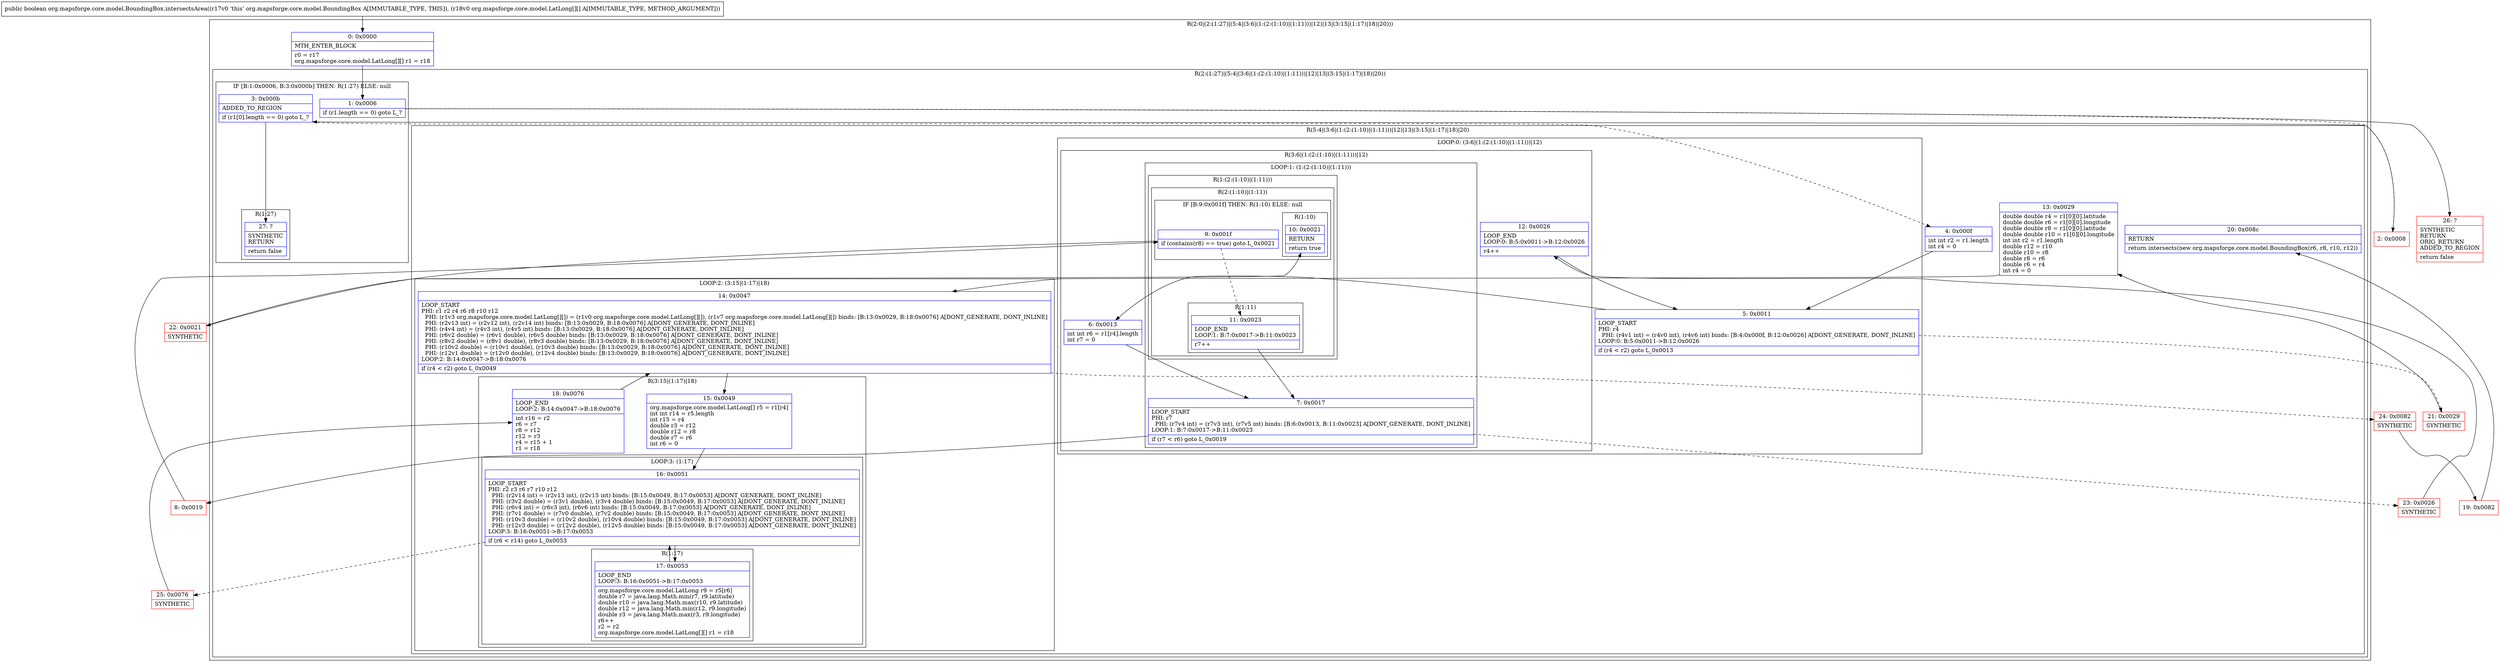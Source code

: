 digraph "CFG fororg.mapsforge.core.model.BoundingBox.intersectsArea([[Lorg\/mapsforge\/core\/model\/LatLong;)Z" {
subgraph cluster_Region_1448675733 {
label = "R(2:0|(2:(1:27)|(5:4|(3:6|(1:(2:(1:10)|(1:11)))|12)|13|(3:15|(1:17)|18)|20)))";
node [shape=record,color=blue];
Node_0 [shape=record,label="{0\:\ 0x0000|MTH_ENTER_BLOCK\l|r0 = r17\lorg.mapsforge.core.model.LatLong[][] r1 = r18\l}"];
subgraph cluster_Region_842501321 {
label = "R(2:(1:27)|(5:4|(3:6|(1:(2:(1:10)|(1:11)))|12)|13|(3:15|(1:17)|18)|20))";
node [shape=record,color=blue];
subgraph cluster_IfRegion_855939172 {
label = "IF [B:1:0x0006, B:3:0x000b] THEN: R(1:27) ELSE: null";
node [shape=record,color=blue];
Node_1 [shape=record,label="{1\:\ 0x0006|if (r1.length == 0) goto L_?\l}"];
Node_3 [shape=record,label="{3\:\ 0x000b|ADDED_TO_REGION\l|if (r1[0].length == 0) goto L_?\l}"];
subgraph cluster_Region_509871553 {
label = "R(1:27)";
node [shape=record,color=blue];
Node_27 [shape=record,label="{27\:\ ?|SYNTHETIC\lRETURN\l|return false\l}"];
}
}
subgraph cluster_Region_514960605 {
label = "R(5:4|(3:6|(1:(2:(1:10)|(1:11)))|12)|13|(3:15|(1:17)|18)|20)";
node [shape=record,color=blue];
Node_4 [shape=record,label="{4\:\ 0x000f|int int r2 = r1.length\lint r4 = 0\l}"];
subgraph cluster_LoopRegion_1742163107 {
label = "LOOP:0: (3:6|(1:(2:(1:10)|(1:11)))|12)";
node [shape=record,color=blue];
Node_5 [shape=record,label="{5\:\ 0x0011|LOOP_START\lPHI: r4 \l  PHI: (r4v1 int) = (r4v0 int), (r4v6 int) binds: [B:4:0x000f, B:12:0x0026] A[DONT_GENERATE, DONT_INLINE]\lLOOP:0: B:5:0x0011\-\>B:12:0x0026\l|if (r4 \< r2) goto L_0x0013\l}"];
subgraph cluster_Region_3803967 {
label = "R(3:6|(1:(2:(1:10)|(1:11)))|12)";
node [shape=record,color=blue];
Node_6 [shape=record,label="{6\:\ 0x0013|int int r6 = r1[r4].length\lint r7 = 0\l}"];
subgraph cluster_LoopRegion_1897132847 {
label = "LOOP:1: (1:(2:(1:10)|(1:11)))";
node [shape=record,color=blue];
Node_7 [shape=record,label="{7\:\ 0x0017|LOOP_START\lPHI: r7 \l  PHI: (r7v4 int) = (r7v3 int), (r7v5 int) binds: [B:6:0x0013, B:11:0x0023] A[DONT_GENERATE, DONT_INLINE]\lLOOP:1: B:7:0x0017\-\>B:11:0x0023\l|if (r7 \< r6) goto L_0x0019\l}"];
subgraph cluster_Region_2144102400 {
label = "R(1:(2:(1:10)|(1:11)))";
node [shape=record,color=blue];
subgraph cluster_Region_1102590005 {
label = "R(2:(1:10)|(1:11))";
node [shape=record,color=blue];
subgraph cluster_IfRegion_483905269 {
label = "IF [B:9:0x001f] THEN: R(1:10) ELSE: null";
node [shape=record,color=blue];
Node_9 [shape=record,label="{9\:\ 0x001f|if (contains(r8) == true) goto L_0x0021\l}"];
subgraph cluster_Region_1924385995 {
label = "R(1:10)";
node [shape=record,color=blue];
Node_10 [shape=record,label="{10\:\ 0x0021|RETURN\l|return true\l}"];
}
}
subgraph cluster_Region_1110958198 {
label = "R(1:11)";
node [shape=record,color=blue];
Node_11 [shape=record,label="{11\:\ 0x0023|LOOP_END\lLOOP:1: B:7:0x0017\-\>B:11:0x0023\l|r7++\l}"];
}
}
}
}
Node_12 [shape=record,label="{12\:\ 0x0026|LOOP_END\lLOOP:0: B:5:0x0011\-\>B:12:0x0026\l|r4++\l}"];
}
}
Node_13 [shape=record,label="{13\:\ 0x0029|double double r4 = r1[0][0].latitude\ldouble double r6 = r1[0][0].longitude\ldouble double r8 = r1[0][0].latitude\ldouble double r10 = r1[0][0].longitude\lint int r2 = r1.length\ldouble r12 = r10\ldouble r10 = r8\ldouble r8 = r6\ldouble r6 = r4\lint r4 = 0\l}"];
subgraph cluster_LoopRegion_21029211 {
label = "LOOP:2: (3:15|(1:17)|18)";
node [shape=record,color=blue];
Node_14 [shape=record,label="{14\:\ 0x0047|LOOP_START\lPHI: r1 r2 r4 r6 r8 r10 r12 \l  PHI: (r1v3 org.mapsforge.core.model.LatLong[][]) = (r1v0 org.mapsforge.core.model.LatLong[][]), (r1v7 org.mapsforge.core.model.LatLong[][]) binds: [B:13:0x0029, B:18:0x0076] A[DONT_GENERATE, DONT_INLINE]\l  PHI: (r2v13 int) = (r2v12 int), (r2v14 int) binds: [B:13:0x0029, B:18:0x0076] A[DONT_GENERATE, DONT_INLINE]\l  PHI: (r4v4 int) = (r4v3 int), (r4v5 int) binds: [B:13:0x0029, B:18:0x0076] A[DONT_GENERATE, DONT_INLINE]\l  PHI: (r6v2 double) = (r6v1 double), (r6v5 double) binds: [B:13:0x0029, B:18:0x0076] A[DONT_GENERATE, DONT_INLINE]\l  PHI: (r8v2 double) = (r8v1 double), (r8v3 double) binds: [B:13:0x0029, B:18:0x0076] A[DONT_GENERATE, DONT_INLINE]\l  PHI: (r10v2 double) = (r10v1 double), (r10v3 double) binds: [B:13:0x0029, B:18:0x0076] A[DONT_GENERATE, DONT_INLINE]\l  PHI: (r12v1 double) = (r12v0 double), (r12v4 double) binds: [B:13:0x0029, B:18:0x0076] A[DONT_GENERATE, DONT_INLINE]\lLOOP:2: B:14:0x0047\-\>B:18:0x0076\l|if (r4 \< r2) goto L_0x0049\l}"];
subgraph cluster_Region_115481558 {
label = "R(3:15|(1:17)|18)";
node [shape=record,color=blue];
Node_15 [shape=record,label="{15\:\ 0x0049|org.mapsforge.core.model.LatLong[] r5 = r1[r4]\lint int r14 = r5.length\lint r15 = r4\ldouble r3 = r12\ldouble r12 = r8\ldouble r7 = r6\lint r6 = 0\l}"];
subgraph cluster_LoopRegion_310665962 {
label = "LOOP:3: (1:17)";
node [shape=record,color=blue];
Node_16 [shape=record,label="{16\:\ 0x0051|LOOP_START\lPHI: r2 r3 r6 r7 r10 r12 \l  PHI: (r2v14 int) = (r2v13 int), (r2v15 int) binds: [B:15:0x0049, B:17:0x0053] A[DONT_GENERATE, DONT_INLINE]\l  PHI: (r3v2 double) = (r3v1 double), (r3v4 double) binds: [B:15:0x0049, B:17:0x0053] A[DONT_GENERATE, DONT_INLINE]\l  PHI: (r6v4 int) = (r6v3 int), (r6v6 int) binds: [B:15:0x0049, B:17:0x0053] A[DONT_GENERATE, DONT_INLINE]\l  PHI: (r7v1 double) = (r7v0 double), (r7v2 double) binds: [B:15:0x0049, B:17:0x0053] A[DONT_GENERATE, DONT_INLINE]\l  PHI: (r10v3 double) = (r10v2 double), (r10v4 double) binds: [B:15:0x0049, B:17:0x0053] A[DONT_GENERATE, DONT_INLINE]\l  PHI: (r12v3 double) = (r12v2 double), (r12v5 double) binds: [B:15:0x0049, B:17:0x0053] A[DONT_GENERATE, DONT_INLINE]\lLOOP:3: B:16:0x0051\-\>B:17:0x0053\l|if (r6 \< r14) goto L_0x0053\l}"];
subgraph cluster_Region_370187333 {
label = "R(1:17)";
node [shape=record,color=blue];
Node_17 [shape=record,label="{17\:\ 0x0053|LOOP_END\lLOOP:3: B:16:0x0051\-\>B:17:0x0053\l|org.mapsforge.core.model.LatLong r9 = r5[r6]\ldouble r7 = java.lang.Math.min(r7, r9.latitude)\ldouble r10 = java.lang.Math.max(r10, r9.latitude)\ldouble r12 = java.lang.Math.min(r12, r9.longitude)\ldouble r3 = java.lang.Math.max(r3, r9.longitude)\lr6++\lr2 = r2\lorg.mapsforge.core.model.LatLong[][] r1 = r18\l}"];
}
}
Node_18 [shape=record,label="{18\:\ 0x0076|LOOP_END\lLOOP:2: B:14:0x0047\-\>B:18:0x0076\l|int r16 = r2\lr6 = r7\lr8 = r12\lr12 = r3\lr4 = r15 + 1\lr1 = r18\l}"];
}
}
Node_20 [shape=record,label="{20\:\ 0x008c|RETURN\l|return intersects(new org.mapsforge.core.model.BoundingBox(r6, r8, r10, r12))\l}"];
}
}
}
Node_2 [shape=record,color=red,label="{2\:\ 0x0008}"];
Node_8 [shape=record,color=red,label="{8\:\ 0x0019}"];
Node_19 [shape=record,color=red,label="{19\:\ 0x0082}"];
Node_21 [shape=record,color=red,label="{21\:\ 0x0029|SYNTHETIC\l}"];
Node_22 [shape=record,color=red,label="{22\:\ 0x0021|SYNTHETIC\l}"];
Node_23 [shape=record,color=red,label="{23\:\ 0x0026|SYNTHETIC\l}"];
Node_24 [shape=record,color=red,label="{24\:\ 0x0082|SYNTHETIC\l}"];
Node_25 [shape=record,color=red,label="{25\:\ 0x0076|SYNTHETIC\l}"];
Node_26 [shape=record,color=red,label="{26\:\ ?|SYNTHETIC\lRETURN\lORIG_RETURN\lADDED_TO_REGION\l|return false\l}"];
MethodNode[shape=record,label="{public boolean org.mapsforge.core.model.BoundingBox.intersectsArea((r17v0 'this' org.mapsforge.core.model.BoundingBox A[IMMUTABLE_TYPE, THIS]), (r18v0 org.mapsforge.core.model.LatLong[][] A[IMMUTABLE_TYPE, METHOD_ARGUMENT])) }"];
MethodNode -> Node_0;
Node_0 -> Node_1;
Node_1 -> Node_2[style=dashed];
Node_1 -> Node_26;
Node_3 -> Node_4[style=dashed];
Node_3 -> Node_27;
Node_4 -> Node_5;
Node_5 -> Node_6;
Node_5 -> Node_21[style=dashed];
Node_6 -> Node_7;
Node_7 -> Node_8;
Node_7 -> Node_23[style=dashed];
Node_9 -> Node_11[style=dashed];
Node_9 -> Node_22;
Node_11 -> Node_7;
Node_12 -> Node_5;
Node_13 -> Node_14;
Node_14 -> Node_15;
Node_14 -> Node_24[style=dashed];
Node_15 -> Node_16;
Node_16 -> Node_17;
Node_16 -> Node_25[style=dashed];
Node_17 -> Node_16;
Node_18 -> Node_14;
Node_2 -> Node_3;
Node_8 -> Node_9;
Node_19 -> Node_20;
Node_21 -> Node_13;
Node_22 -> Node_10;
Node_23 -> Node_12;
Node_24 -> Node_19;
Node_25 -> Node_18;
}

